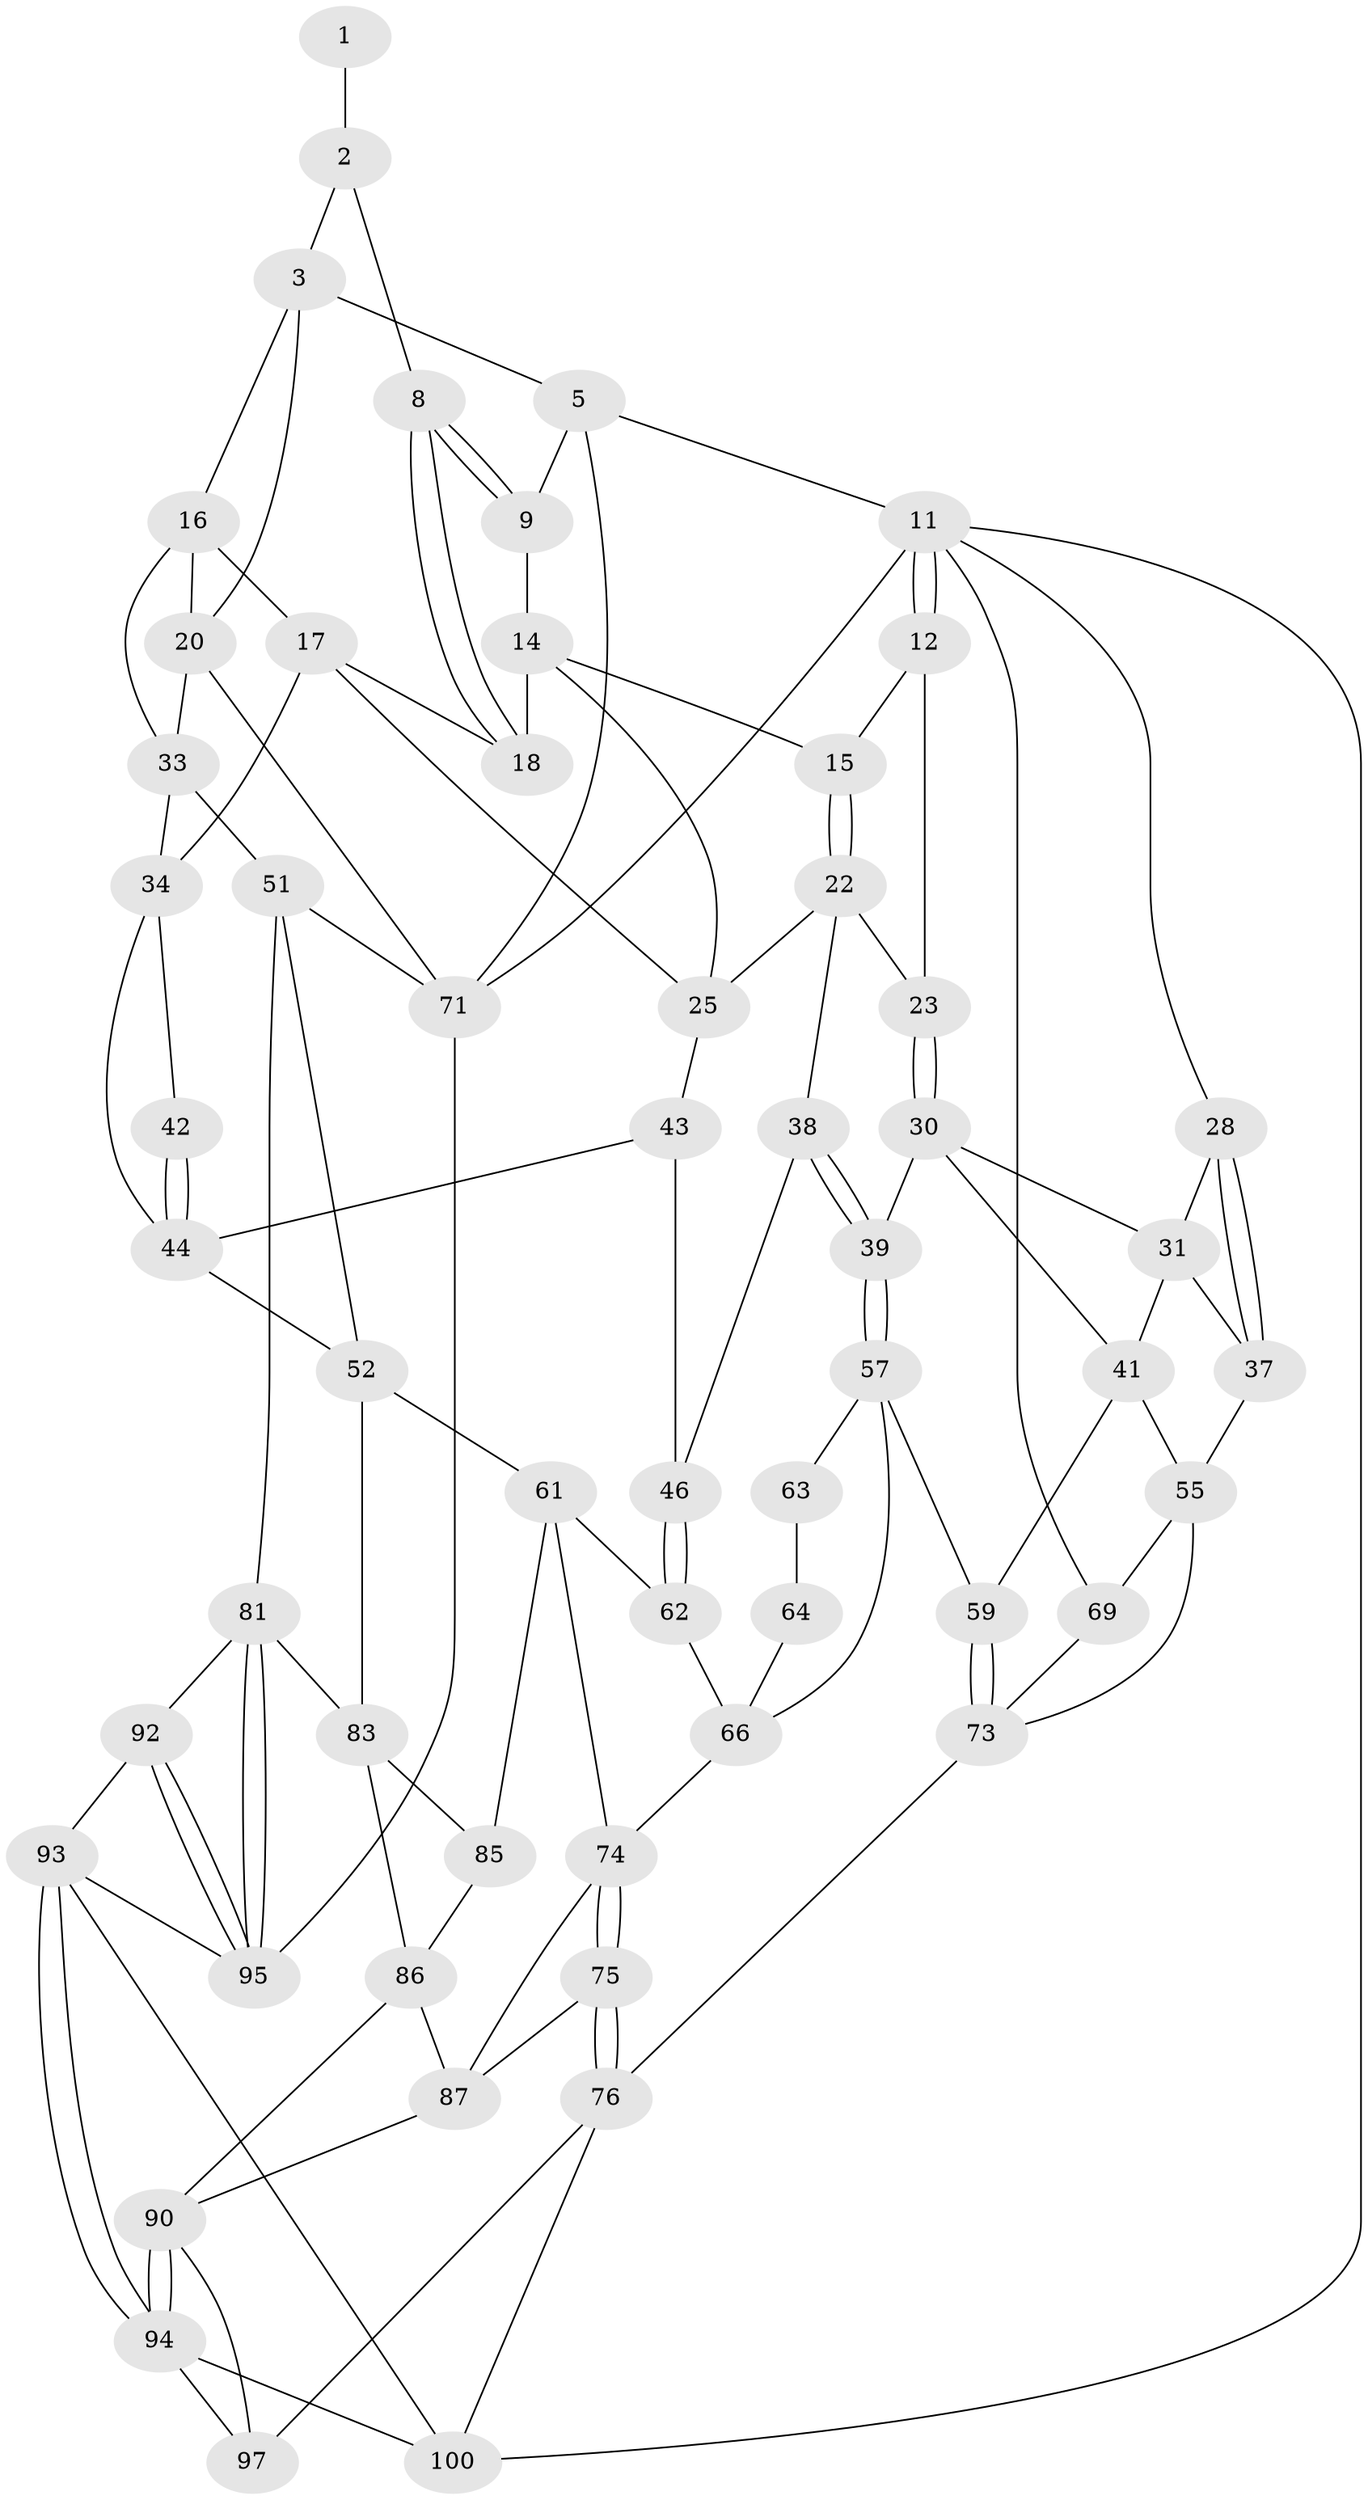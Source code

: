 // original degree distribution, {3: 0.058823529411764705, 4: 0.23529411764705882, 5: 0.4117647058823529, 6: 0.29411764705882354}
// Generated by graph-tools (version 1.1) at 2025/11/02/27/25 16:11:51]
// undirected, 58 vertices, 120 edges
graph export_dot {
graph [start="1"]
  node [color=gray90,style=filled];
  1 [pos="+0.7829479829741552+0"];
  2 [pos="+0.8577939999899384+0.09245205411959014",super="+7"];
  3 [pos="+0.9267510362920637+0.09728505615709536",super="+4"];
  5 [pos="+1+0",super="+6"];
  8 [pos="+0.7278344439001515+0.17018752815500254"];
  9 [pos="+0.513254458554491+0",super="+10"];
  11 [pos="+0+0",super="+70"];
  12 [pos="+0+0",super="+13"];
  14 [pos="+0.4747817899021414+0.05790857896397086",super="+19"];
  15 [pos="+0.2573097100110388+0.14601497818604633"];
  16 [pos="+0.9197603806594267+0.18737164254650002",super="+21"];
  17 [pos="+0.752954482748452+0.22408663103451568",super="+32"];
  18 [pos="+0.7266055460595916+0.17653585393160307"];
  20 [pos="+1+0.3300675566369008",super="+53"];
  22 [pos="+0.24780847293390856+0.2289999188079941",super="+27"];
  23 [pos="+0.2411239444138411+0.23240216379431478",super="+24"];
  25 [pos="+0.47107158089517204+0.28904110478169137",super="+26"];
  28 [pos="+0+0.2808792632796545",super="+29"];
  30 [pos="+0.19693912201841693+0.30586656787022004",super="+40"];
  31 [pos="+0.08680944104956007+0.3125180299938341",super="+36"];
  33 [pos="+0.9125859276687507+0.3743068573938401",super="+50"];
  34 [pos="+0.8049982801406559+0.36472302049989774",super="+35"];
  37 [pos="+0+0.40295555319153564"];
  38 [pos="+0.4277183112675602+0.371438515481321",super="+48"];
  39 [pos="+0.20489888714539115+0.4383376535388904"];
  41 [pos="+0.04281767718212532+0.4314219209890802",super="+54"];
  42 [pos="+0.6668959436593773+0.37839378818939295"];
  43 [pos="+0.5357363753616644+0.3657060776082955",super="+45"];
  44 [pos="+0.6244367269033755+0.46996157638901814",super="+49"];
  46 [pos="+0.5488759952870997+0.5736268114652749",super="+47"];
  51 [pos="+0.8991500974996588+0.6088577544437338",super="+80"];
  52 [pos="+0.7442574490008467+0.5494566798643798",super="+60"];
  55 [pos="+0+0.5899677290825392",super="+56"];
  57 [pos="+0.21234015176513013+0.47547505383411465",super="+58"];
  59 [pos="+0.13976376666040874+0.57077520770665"];
  61 [pos="+0.5720035467042723+0.6049016372548602",super="+78"];
  62 [pos="+0.5495968463904118+0.5770827054296522",super="+65"];
  63 [pos="+0.22262561694152236+0.4810014213323465"];
  64 [pos="+0.3242360110667954+0.48635356456945317",super="+67"];
  66 [pos="+0.3443174837483763+0.6481158474538269",super="+68"];
  69 [pos="+0+0.8265647797174105"];
  71 [pos="+1+1",super="+72"];
  73 [pos="+0.13458039307840955+0.6334709553467652",super="+77"];
  74 [pos="+0.3433526928438499+0.6529024288555039",super="+79"];
  75 [pos="+0.3153439830548718+0.6961643054297205"];
  76 [pos="+0.17255152686060118+0.7971800031090985",super="+98"];
  81 [pos="+0.7562099815264639+0.7337372643826509",super="+82"];
  83 [pos="+0.6842610922751421+0.6846989740582844",super="+84"];
  85 [pos="+0.5222398092261138+0.6970206908187542"];
  86 [pos="+0.4751728810903528+0.7339221126116025",super="+89"];
  87 [pos="+0.46518987735206063+0.7255566552030762",super="+88"];
  90 [pos="+0.5088801995056257+0.8539748171822766",super="+91"];
  92 [pos="+0.6588072955240879+0.7807410607304669"];
  93 [pos="+0.5558373301501829+0.9232179109935063",super="+102"];
  94 [pos="+0.5271132086589126+0.8903415681243012",super="+99"];
  95 [pos="+0.8055973636193203+1",super="+96"];
  97 [pos="+0.2593069763398512+0.8822641229666118"];
  100 [pos="+0.19013264256002949+1",super="+101"];
  1 -- 2 [weight=2];
  2 -- 3;
  2 -- 8;
  3 -- 16;
  3 -- 20;
  3 -- 5;
  5 -- 11;
  5 -- 71;
  5 -- 9;
  8 -- 9;
  8 -- 9;
  8 -- 18;
  8 -- 18;
  9 -- 14;
  11 -- 12;
  11 -- 12;
  11 -- 28;
  11 -- 100;
  11 -- 69;
  11 -- 71;
  12 -- 15;
  12 -- 23;
  14 -- 15;
  14 -- 25;
  14 -- 18;
  15 -- 22;
  15 -- 22;
  16 -- 17;
  16 -- 33;
  16 -- 20;
  17 -- 18;
  17 -- 34;
  17 -- 25;
  20 -- 33;
  20 -- 71;
  22 -- 23;
  22 -- 38;
  22 -- 25;
  23 -- 30;
  23 -- 30;
  25 -- 43;
  28 -- 37;
  28 -- 37;
  28 -- 31;
  30 -- 31;
  30 -- 41;
  30 -- 39;
  31 -- 41;
  31 -- 37;
  33 -- 34;
  33 -- 51;
  34 -- 42;
  34 -- 44;
  37 -- 55;
  38 -- 39;
  38 -- 39;
  38 -- 46;
  39 -- 57;
  39 -- 57;
  41 -- 59;
  41 -- 55;
  42 -- 44;
  42 -- 44;
  43 -- 44;
  43 -- 46;
  44 -- 52;
  46 -- 62 [weight=2];
  46 -- 62;
  51 -- 52;
  51 -- 81;
  51 -- 71;
  52 -- 83;
  52 -- 61;
  55 -- 73;
  55 -- 69;
  57 -- 63;
  57 -- 66;
  57 -- 59;
  59 -- 73;
  59 -- 73;
  61 -- 62;
  61 -- 74;
  61 -- 85;
  62 -- 66;
  63 -- 64 [weight=2];
  64 -- 66;
  66 -- 74;
  69 -- 73;
  71 -- 95;
  73 -- 76;
  74 -- 75;
  74 -- 75;
  74 -- 87;
  75 -- 76;
  75 -- 76;
  75 -- 87;
  76 -- 100;
  76 -- 97;
  81 -- 95;
  81 -- 95;
  81 -- 83;
  81 -- 92;
  83 -- 85;
  83 -- 86;
  85 -- 86;
  86 -- 87;
  86 -- 90;
  87 -- 90;
  90 -- 94;
  90 -- 94;
  90 -- 97;
  92 -- 93;
  92 -- 95;
  92 -- 95;
  93 -- 94;
  93 -- 94;
  93 -- 100;
  93 -- 95;
  94 -- 97;
  94 -- 100;
}
